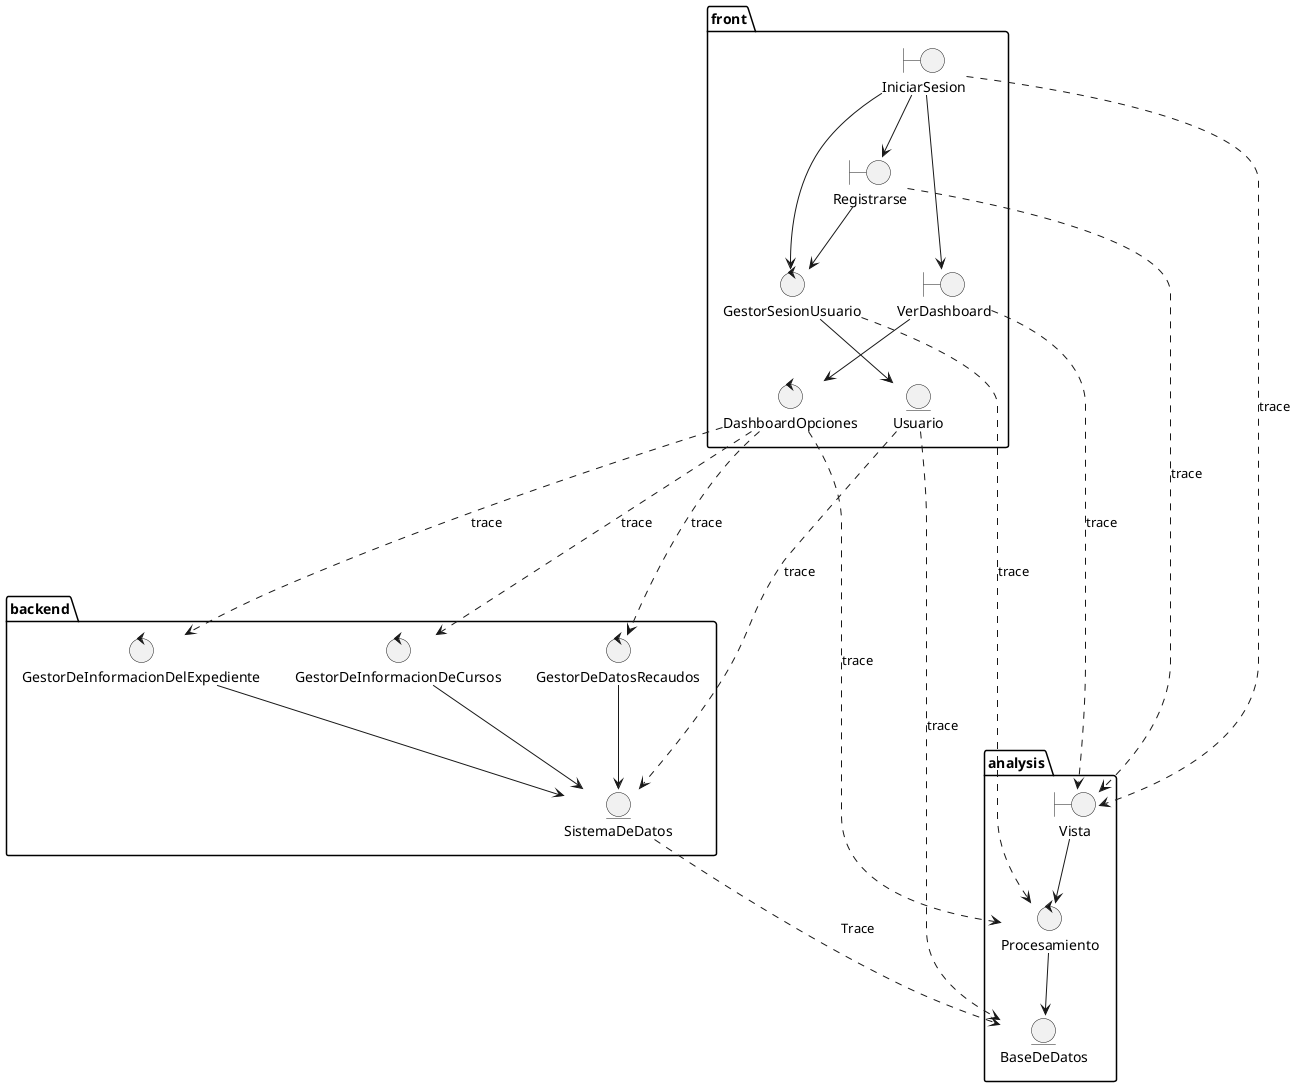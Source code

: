 @startuml DiagramaDeTraza

package "front" {
  boundary "IniciarSesion" 
  boundary "Registrarse" 
  boundary "VerDashboard"
  control "GestorSesionUsuario"
  control "DashboardOpciones"
  entity "Usuario" 

  IniciarSesion --> Registrarse
  IniciarSesion---> VerDashboard
  IniciarSesion --> GestorSesionUsuario
  Registrarse --> GestorSesionUsuario
  GestorSesionUsuario --> Usuario
  VerDashboard --> DashboardOpciones
}

package "backend" {
  control "GestorDeInformacionDelExpediente"
  Control "GestorDeInformacionDeCursos"
  control "GestorDeDatosRecaudos"
  entity "SistemaDeDatos" 

  GestorDeDatosRecaudos --> SistemaDeDatos
  GestorDeInformacionDeCursos --> SistemaDeDatos
  GestorDeInformacionDelExpediente --> SistemaDeDatos


}

package "analysis" {
 boundary "Vista" 
 control "Procesamiento"
 entity "BaseDeDatos"

 Vista --> Procesamiento
 Procesamiento--> BaseDeDatos
}

IniciarSesion -.-> Vista : "trace"
Registrarse -.-> Vista : "trace"
VerDashboard -.-> Vista : "trace"


DashboardOpciones -.-> GestorDeDatosRecaudos : "trace"
DashboardOpciones -.-> GestorDeInformacionDeCursos : "trace"
DashboardOpciones -.-> GestorDeInformacionDelExpediente : "trace"
Usuario -.-> SistemaDeDatos : "trace"

GestorSesionUsuario -.-> Procesamiento : "trace"
DashboardOpciones -.-> Procesamiento : "trace"
Usuario -.-> BaseDeDatos : "trace"
SistemaDeDatos -.-> BaseDeDatos : "Trace"

@enduml
